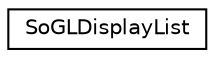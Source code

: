 digraph "Graphical Class Hierarchy"
{
 // LATEX_PDF_SIZE
  edge [fontname="Helvetica",fontsize="10",labelfontname="Helvetica",labelfontsize="10"];
  node [fontname="Helvetica",fontsize="10",shape=record];
  rankdir="LR";
  Node0 [label="SoGLDisplayList",height=0.2,width=0.4,color="black", fillcolor="white", style="filled",URL="$classSoGLDisplayList.html",tooltip="The SoGLDisplayList class stores and manages OpenGL display lists."];
}

